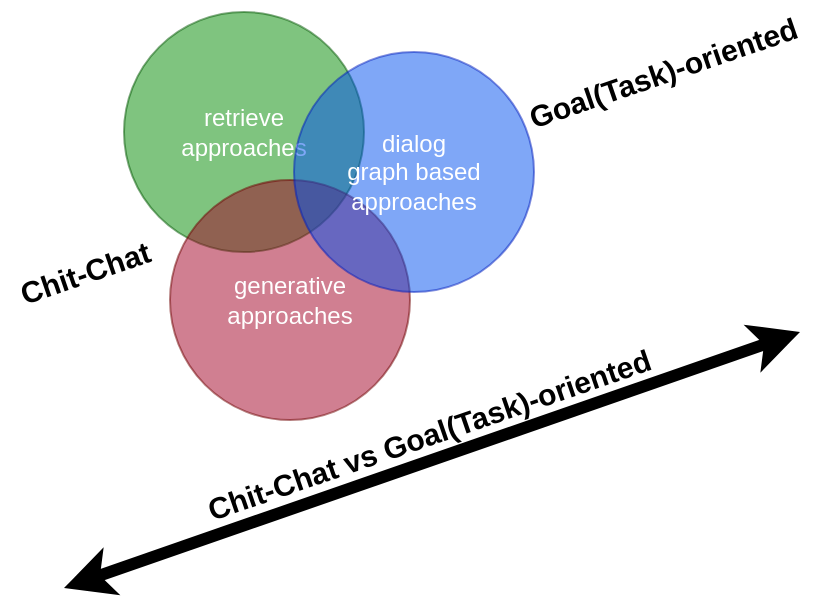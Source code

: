 <mxfile>
    <diagram id="WPFvh1YROvLB-sF-HtgI" name="Page-1">
        <mxGraphModel dx="806" dy="763" grid="1" gridSize="10" guides="1" tooltips="1" connect="1" arrows="1" fold="1" page="1" pageScale="1" pageWidth="413" pageHeight="583" math="0" shadow="0">
            <root>
                <mxCell id="0"/>
                <mxCell id="1" parent="0"/>
                <mxCell id="2" value="retrieve&lt;br&gt;approaches" style="ellipse;whiteSpace=wrap;html=1;aspect=fixed;fillColor=#008a00;strokeColor=#005700;opacity=50;fontColor=#ffffff;" vertex="1" parent="1">
                    <mxGeometry x="62" y="40" width="120" height="120" as="geometry"/>
                </mxCell>
                <mxCell id="5" value="generative&lt;br&gt;approaches" style="ellipse;whiteSpace=wrap;html=1;aspect=fixed;fillColor=#a20025;strokeColor=#6F0000;opacity=50;fontColor=#ffffff;" vertex="1" parent="1">
                    <mxGeometry x="85" y="124" width="120" height="120" as="geometry"/>
                </mxCell>
                <mxCell id="6" value="dialog&lt;br&gt;graph based&lt;br&gt;approaches" style="ellipse;whiteSpace=wrap;html=1;aspect=fixed;fillColor=#0050ef;strokeColor=#001DBC;opacity=50;fontColor=#ffffff;" vertex="1" parent="1">
                    <mxGeometry x="147" y="60" width="120" height="120" as="geometry"/>
                </mxCell>
                <mxCell id="10" value="" style="endArrow=classic;startArrow=classic;html=1;strokeWidth=6;" edge="1" parent="1">
                    <mxGeometry width="50" height="50" relative="1" as="geometry">
                        <mxPoint x="32" y="328" as="sourcePoint"/>
                        <mxPoint x="400" y="200" as="targetPoint"/>
                    </mxGeometry>
                </mxCell>
                <mxCell id="11" value="&lt;font style=&quot;font-size: 15px&quot;&gt;&lt;b&gt;Chit-Chat vs Goal(Task)-oriented&lt;/b&gt;&lt;/font&gt;" style="text;html=1;align=center;verticalAlign=middle;resizable=0;points=[];autosize=1;strokeColor=none;fillColor=none;rotation=-19;" vertex="1" parent="1">
                    <mxGeometry x="89" y="241" width="250" height="20" as="geometry"/>
                </mxCell>
                <mxCell id="13" value="&lt;font style=&quot;font-size: 15px&quot;&gt;&lt;b&gt;Chit-Chat&lt;/b&gt;&lt;/font&gt;" style="text;html=1;align=center;verticalAlign=middle;resizable=0;points=[];autosize=1;strokeColor=none;fillColor=none;rotation=-19;" vertex="1" parent="1">
                    <mxGeometry x="2" y="160" width="80" height="20" as="geometry"/>
                </mxCell>
                <mxCell id="14" value="&lt;b style=&quot;font-size: 15px&quot;&gt;Goal(Task)-oriented&lt;/b&gt;" style="text;html=1;align=center;verticalAlign=middle;resizable=0;points=[];autosize=1;strokeColor=none;fillColor=none;rotation=-19;" vertex="1" parent="1">
                    <mxGeometry x="251" y="60" width="160" height="20" as="geometry"/>
                </mxCell>
            </root>
        </mxGraphModel>
    </diagram>
</mxfile>